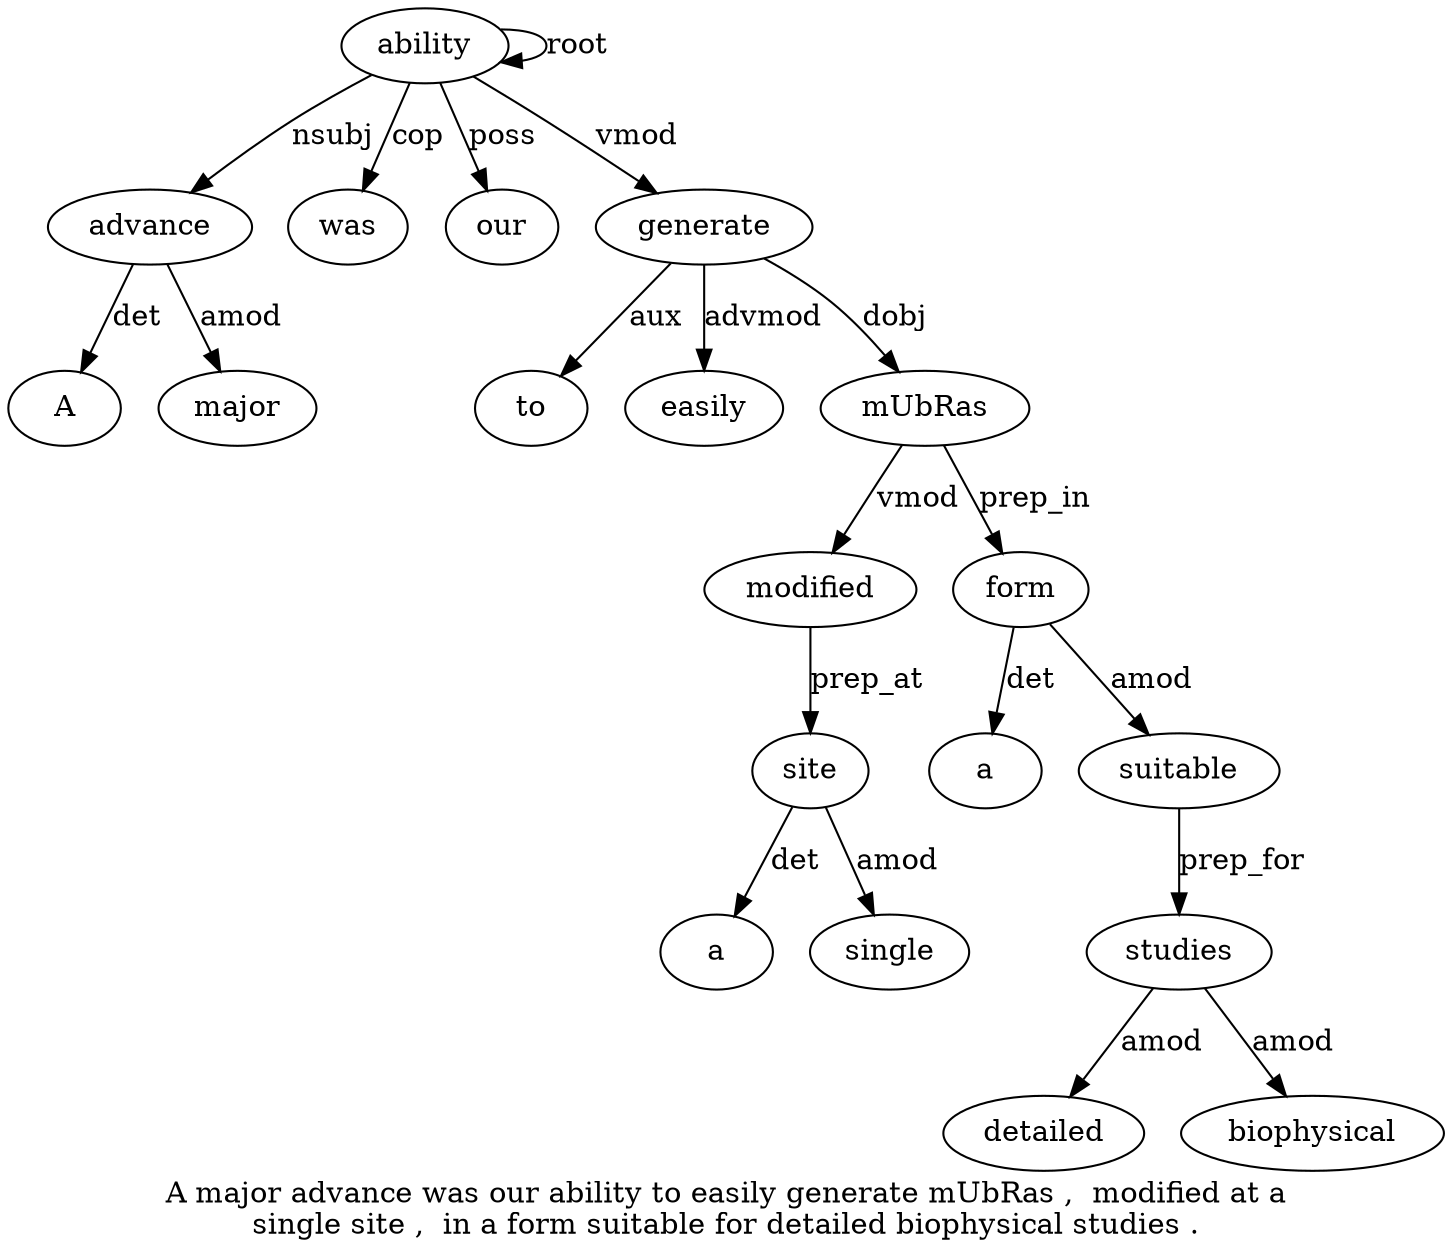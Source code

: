 digraph "A major advance was our ability to easily generate mUbRas ,  modified at a single site ,  in a form suitable for detailed biophysical studies ." {
label="A major advance was our ability to easily generate mUbRas ,  modified at a
single site ,  in a form suitable for detailed biophysical studies .";
advance3 [style=filled, fillcolor=white, label=advance];
A1 [style=filled, fillcolor=white, label=A];
advance3 -> A1  [label=det];
major2 [style=filled, fillcolor=white, label=major];
advance3 -> major2  [label=amod];
ability6 [style=filled, fillcolor=white, label=ability];
ability6 -> advance3  [label=nsubj];
was4 [style=filled, fillcolor=white, label=was];
ability6 -> was4  [label=cop];
our5 [style=filled, fillcolor=white, label=our];
ability6 -> our5  [label=poss];
ability6 -> ability6  [label=root];
generate9 [style=filled, fillcolor=white, label=generate];
to7 [style=filled, fillcolor=white, label=to];
generate9 -> to7  [label=aux];
easily8 [style=filled, fillcolor=white, label=easily];
generate9 -> easily8  [label=advmod];
ability6 -> generate9  [label=vmod];
mUbRas10 [style=filled, fillcolor=white, label=mUbRas];
generate9 -> mUbRas10  [label=dobj];
modified12 [style=filled, fillcolor=white, label=modified];
mUbRas10 -> modified12  [label=vmod];
site16 [style=filled, fillcolor=white, label=site];
a14 [style=filled, fillcolor=white, label=a];
site16 -> a14  [label=det];
single15 [style=filled, fillcolor=white, label=single];
site16 -> single15  [label=amod];
modified12 -> site16  [label=prep_at];
form20 [style=filled, fillcolor=white, label=form];
a19 [style=filled, fillcolor=white, label=a];
form20 -> a19  [label=det];
mUbRas10 -> form20  [label=prep_in];
suitable21 [style=filled, fillcolor=white, label=suitable];
form20 -> suitable21  [label=amod];
studies25 [style=filled, fillcolor=white, label=studies];
detailed23 [style=filled, fillcolor=white, label=detailed];
studies25 -> detailed23  [label=amod];
biophysical24 [style=filled, fillcolor=white, label=biophysical];
studies25 -> biophysical24  [label=amod];
suitable21 -> studies25  [label=prep_for];
}
